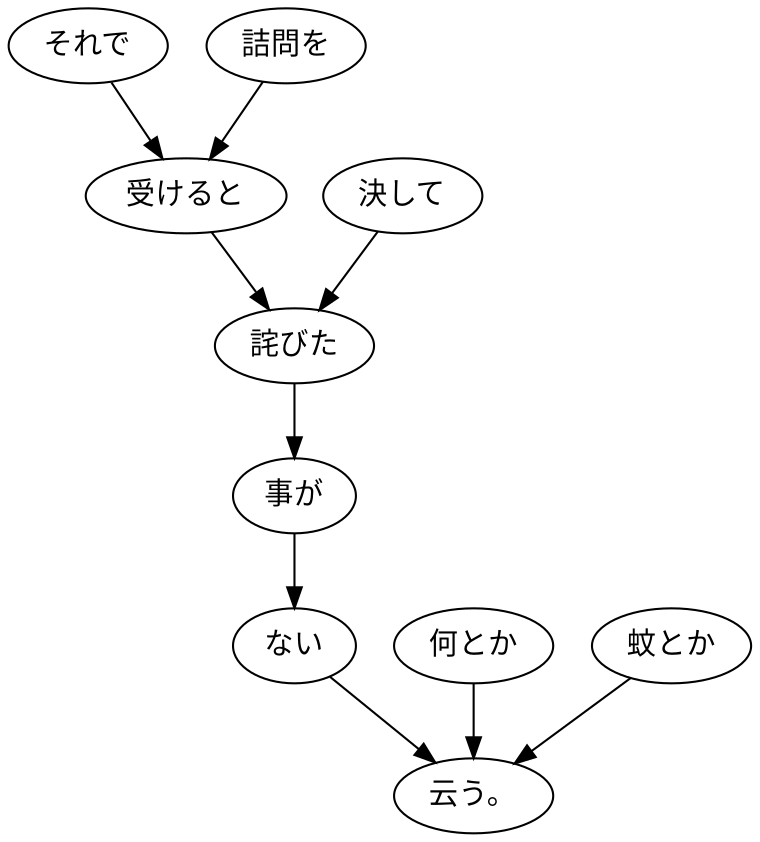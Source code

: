 digraph graph2517 {
	node0 [label="それで"];
	node1 [label="詰問を"];
	node2 [label="受けると"];
	node3 [label="決して"];
	node4 [label="詫びた"];
	node5 [label="事が"];
	node6 [label="ない"];
	node7 [label="何とか"];
	node8 [label="蚊とか"];
	node9 [label="云う。"];
	node0 -> node2;
	node1 -> node2;
	node2 -> node4;
	node3 -> node4;
	node4 -> node5;
	node5 -> node6;
	node6 -> node9;
	node7 -> node9;
	node8 -> node9;
}
